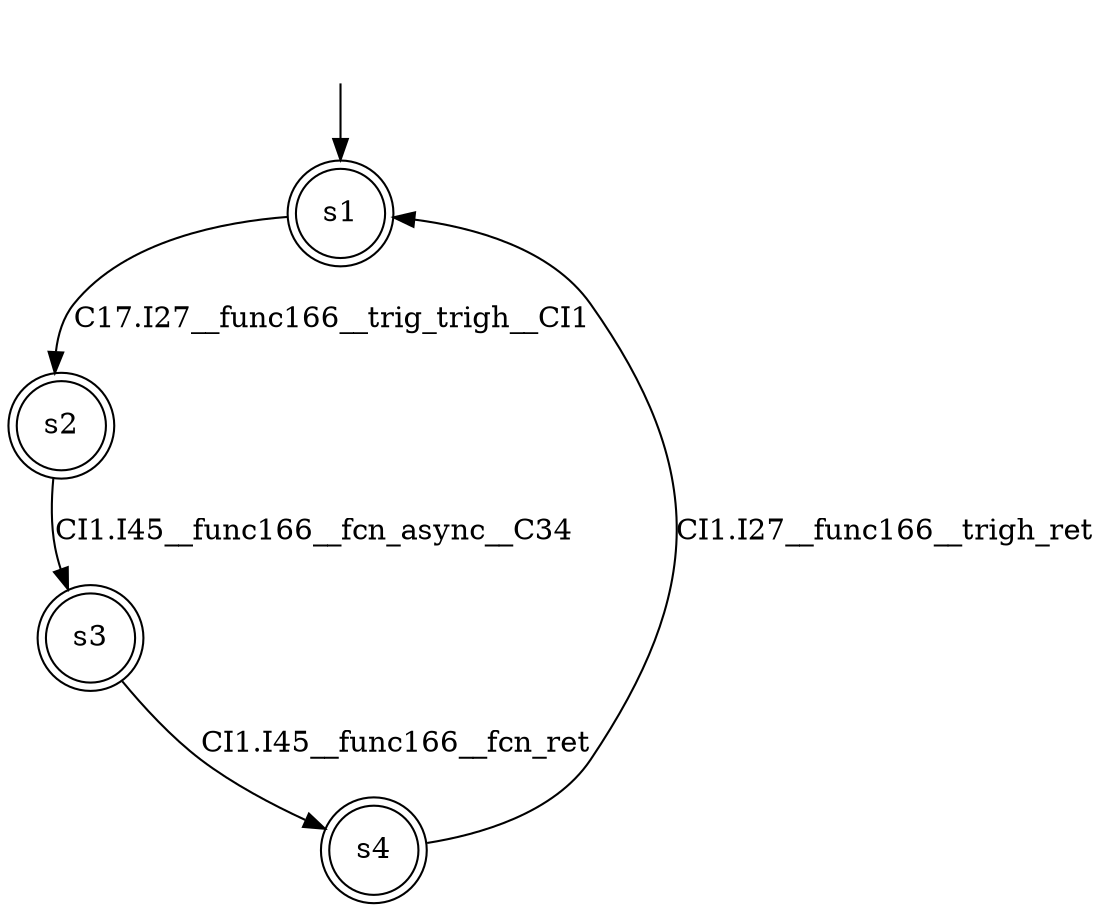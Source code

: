 digraph automaton {
	1 [label=<s1> shape="doublecircle"];
	2 [label=<s2> shape="doublecircle"];
	3 [label=<s3> shape="doublecircle"];
	4 [label=<s4> shape="doublecircle"];
	__init1 [label=<> shape="none"];
	__init1 -> 1;
	1 -> 2 [label=<C17.I27__func166__trig_trigh__CI1> id="1-0-2"];
	2 -> 3 [label=<CI1.I45__func166__fcn_async__C34> id="2-0-3"];
	3 -> 4 [label=<CI1.I45__func166__fcn_ret> id="3-0-4"];
	4 -> 1 [label=<CI1.I27__func166__trigh_ret> id="4-0-1"];
}
